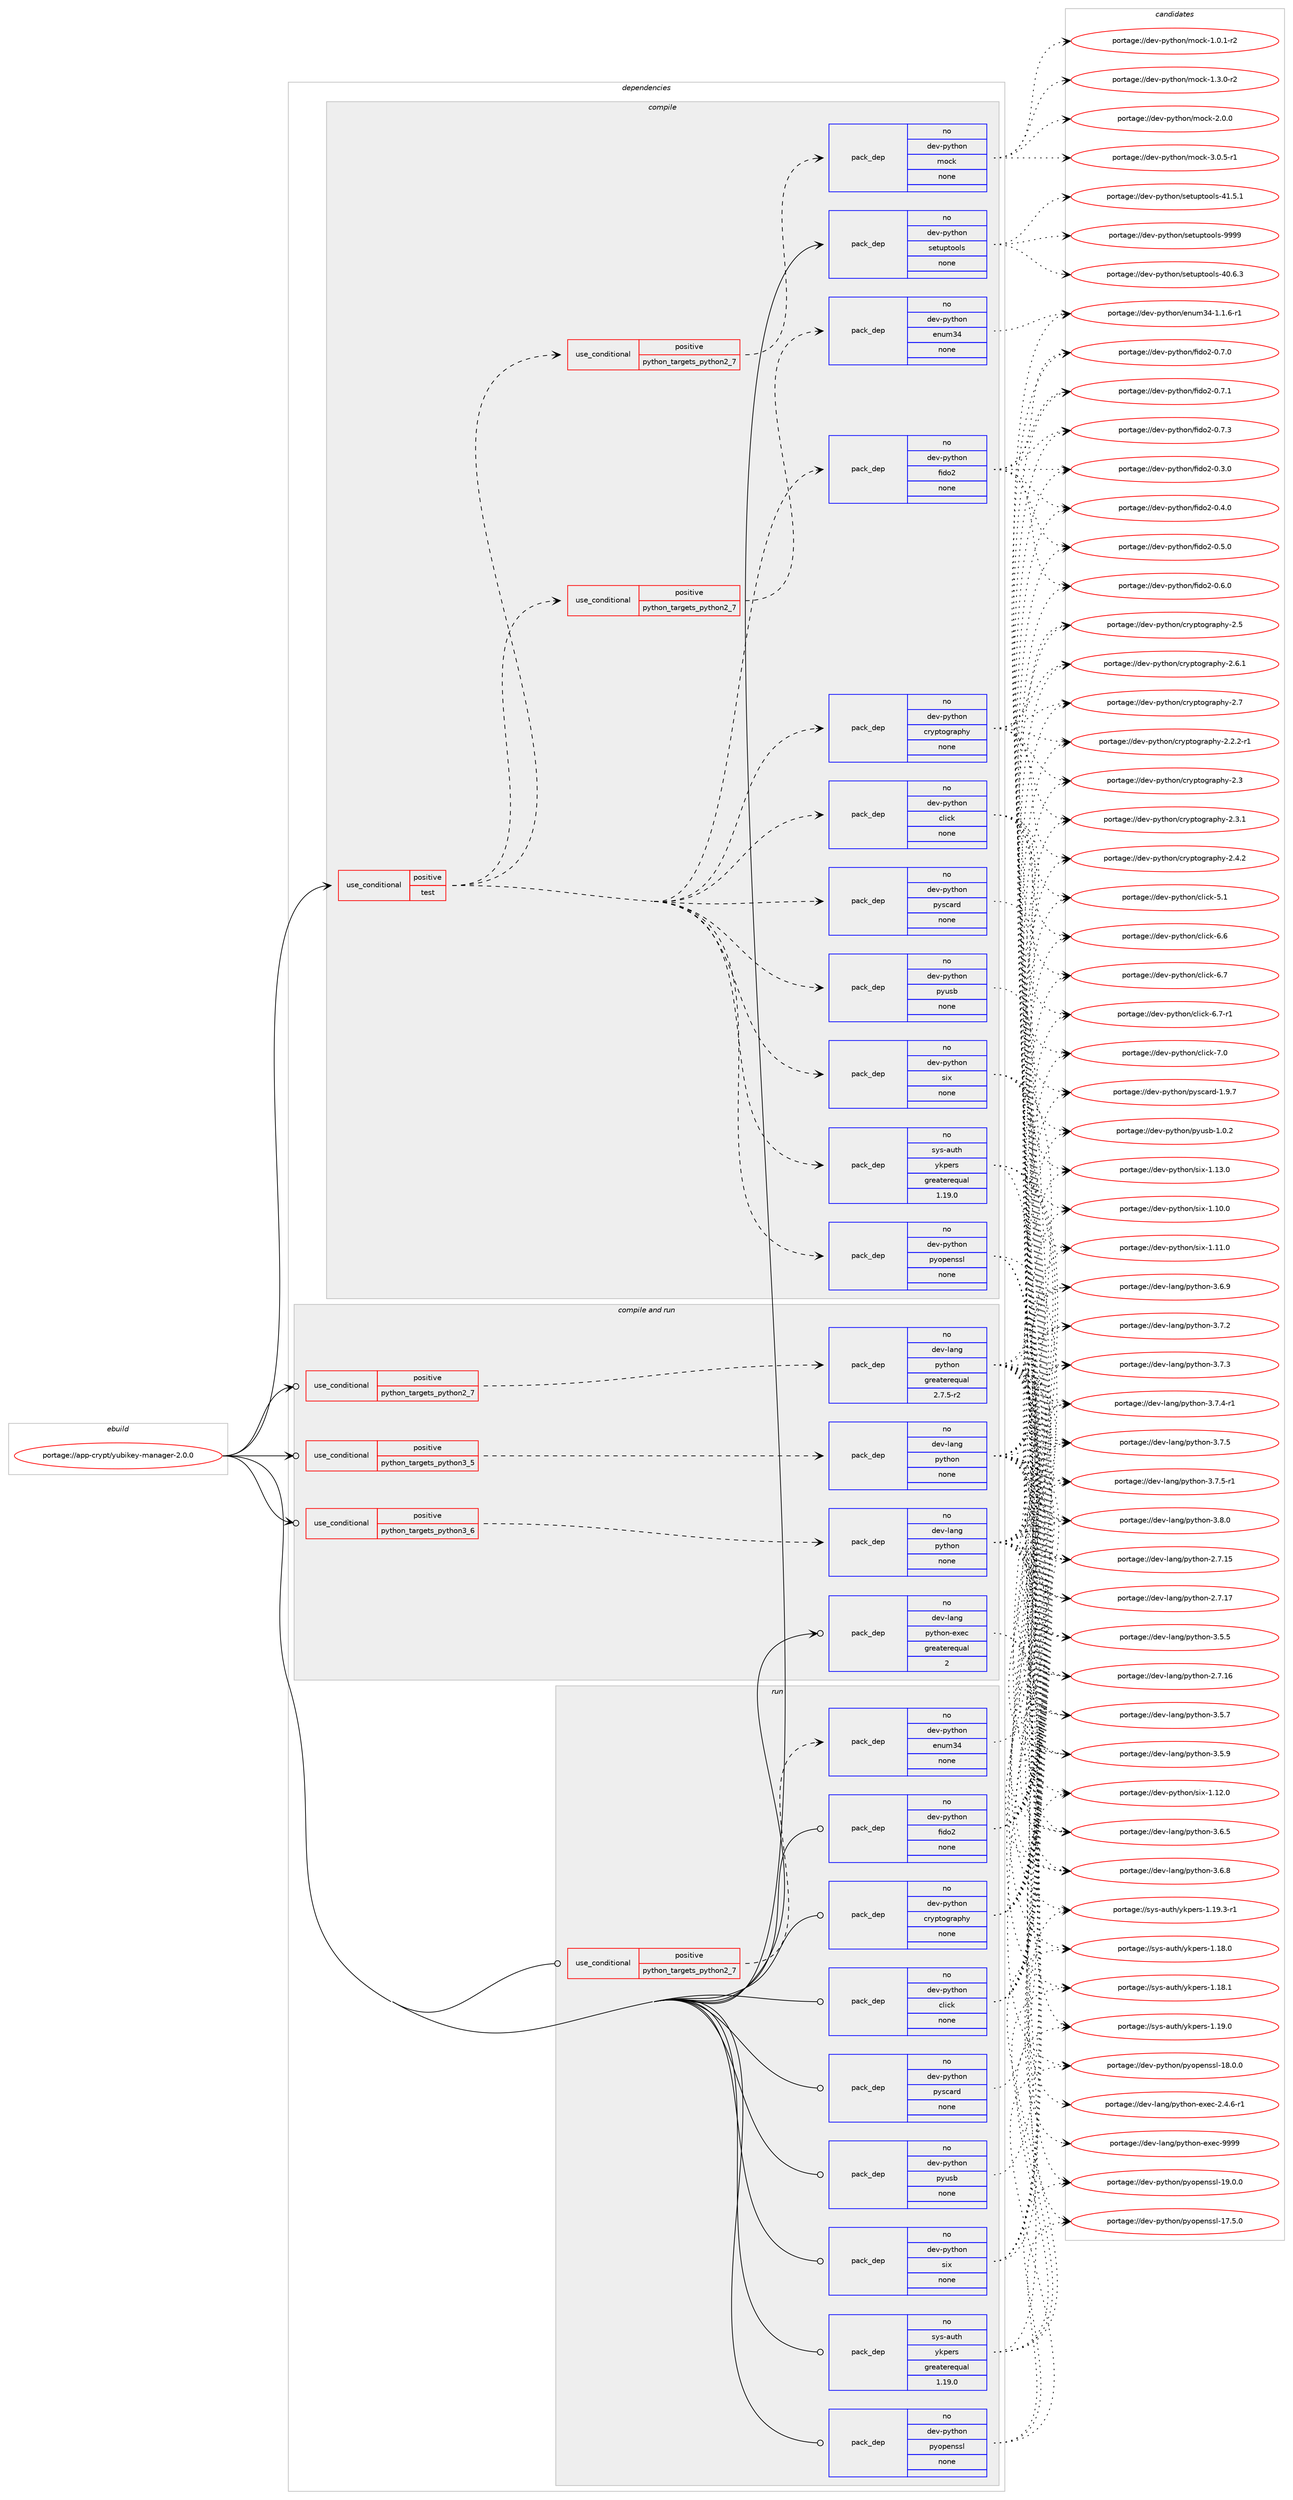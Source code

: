 digraph prolog {

# *************
# Graph options
# *************

newrank=true;
concentrate=true;
compound=true;
graph [rankdir=LR,fontname=Helvetica,fontsize=10,ranksep=1.5];#, ranksep=2.5, nodesep=0.2];
edge  [arrowhead=vee];
node  [fontname=Helvetica,fontsize=10];

# **********
# The ebuild
# **********

subgraph cluster_leftcol {
color=gray;
rank=same;
label=<<i>ebuild</i>>;
id [label="portage://app-crypt/yubikey-manager-2.0.0", color=red, width=4, href="../app-crypt/yubikey-manager-2.0.0.svg"];
}

# ****************
# The dependencies
# ****************

subgraph cluster_midcol {
color=gray;
label=<<i>dependencies</i>>;
subgraph cluster_compile {
fillcolor="#eeeeee";
style=filled;
label=<<i>compile</i>>;
subgraph cond3562 {
dependency13948 [label=<<TABLE BORDER="0" CELLBORDER="1" CELLSPACING="0" CELLPADDING="4"><TR><TD ROWSPAN="3" CELLPADDING="10">use_conditional</TD></TR><TR><TD>positive</TD></TR><TR><TD>test</TD></TR></TABLE>>, shape=none, color=red];
subgraph pack10136 {
dependency13949 [label=<<TABLE BORDER="0" CELLBORDER="1" CELLSPACING="0" CELLPADDING="4" WIDTH="220"><TR><TD ROWSPAN="6" CELLPADDING="30">pack_dep</TD></TR><TR><TD WIDTH="110">no</TD></TR><TR><TD>dev-python</TD></TR><TR><TD>click</TD></TR><TR><TD>none</TD></TR><TR><TD></TD></TR></TABLE>>, shape=none, color=blue];
}
dependency13948:e -> dependency13949:w [weight=20,style="dashed",arrowhead="vee"];
subgraph pack10137 {
dependency13950 [label=<<TABLE BORDER="0" CELLBORDER="1" CELLSPACING="0" CELLPADDING="4" WIDTH="220"><TR><TD ROWSPAN="6" CELLPADDING="30">pack_dep</TD></TR><TR><TD WIDTH="110">no</TD></TR><TR><TD>dev-python</TD></TR><TR><TD>cryptography</TD></TR><TR><TD>none</TD></TR><TR><TD></TD></TR></TABLE>>, shape=none, color=blue];
}
dependency13948:e -> dependency13950:w [weight=20,style="dashed",arrowhead="vee"];
subgraph cond3563 {
dependency13951 [label=<<TABLE BORDER="0" CELLBORDER="1" CELLSPACING="0" CELLPADDING="4"><TR><TD ROWSPAN="3" CELLPADDING="10">use_conditional</TD></TR><TR><TD>positive</TD></TR><TR><TD>python_targets_python2_7</TD></TR></TABLE>>, shape=none, color=red];
subgraph pack10138 {
dependency13952 [label=<<TABLE BORDER="0" CELLBORDER="1" CELLSPACING="0" CELLPADDING="4" WIDTH="220"><TR><TD ROWSPAN="6" CELLPADDING="30">pack_dep</TD></TR><TR><TD WIDTH="110">no</TD></TR><TR><TD>dev-python</TD></TR><TR><TD>enum34</TD></TR><TR><TD>none</TD></TR><TR><TD></TD></TR></TABLE>>, shape=none, color=blue];
}
dependency13951:e -> dependency13952:w [weight=20,style="dashed",arrowhead="vee"];
}
dependency13948:e -> dependency13951:w [weight=20,style="dashed",arrowhead="vee"];
subgraph pack10139 {
dependency13953 [label=<<TABLE BORDER="0" CELLBORDER="1" CELLSPACING="0" CELLPADDING="4" WIDTH="220"><TR><TD ROWSPAN="6" CELLPADDING="30">pack_dep</TD></TR><TR><TD WIDTH="110">no</TD></TR><TR><TD>dev-python</TD></TR><TR><TD>fido2</TD></TR><TR><TD>none</TD></TR><TR><TD></TD></TR></TABLE>>, shape=none, color=blue];
}
dependency13948:e -> dependency13953:w [weight=20,style="dashed",arrowhead="vee"];
subgraph pack10140 {
dependency13954 [label=<<TABLE BORDER="0" CELLBORDER="1" CELLSPACING="0" CELLPADDING="4" WIDTH="220"><TR><TD ROWSPAN="6" CELLPADDING="30">pack_dep</TD></TR><TR><TD WIDTH="110">no</TD></TR><TR><TD>dev-python</TD></TR><TR><TD>pyopenssl</TD></TR><TR><TD>none</TD></TR><TR><TD></TD></TR></TABLE>>, shape=none, color=blue];
}
dependency13948:e -> dependency13954:w [weight=20,style="dashed",arrowhead="vee"];
subgraph pack10141 {
dependency13955 [label=<<TABLE BORDER="0" CELLBORDER="1" CELLSPACING="0" CELLPADDING="4" WIDTH="220"><TR><TD ROWSPAN="6" CELLPADDING="30">pack_dep</TD></TR><TR><TD WIDTH="110">no</TD></TR><TR><TD>dev-python</TD></TR><TR><TD>pyscard</TD></TR><TR><TD>none</TD></TR><TR><TD></TD></TR></TABLE>>, shape=none, color=blue];
}
dependency13948:e -> dependency13955:w [weight=20,style="dashed",arrowhead="vee"];
subgraph pack10142 {
dependency13956 [label=<<TABLE BORDER="0" CELLBORDER="1" CELLSPACING="0" CELLPADDING="4" WIDTH="220"><TR><TD ROWSPAN="6" CELLPADDING="30">pack_dep</TD></TR><TR><TD WIDTH="110">no</TD></TR><TR><TD>dev-python</TD></TR><TR><TD>pyusb</TD></TR><TR><TD>none</TD></TR><TR><TD></TD></TR></TABLE>>, shape=none, color=blue];
}
dependency13948:e -> dependency13956:w [weight=20,style="dashed",arrowhead="vee"];
subgraph pack10143 {
dependency13957 [label=<<TABLE BORDER="0" CELLBORDER="1" CELLSPACING="0" CELLPADDING="4" WIDTH="220"><TR><TD ROWSPAN="6" CELLPADDING="30">pack_dep</TD></TR><TR><TD WIDTH="110">no</TD></TR><TR><TD>dev-python</TD></TR><TR><TD>six</TD></TR><TR><TD>none</TD></TR><TR><TD></TD></TR></TABLE>>, shape=none, color=blue];
}
dependency13948:e -> dependency13957:w [weight=20,style="dashed",arrowhead="vee"];
subgraph pack10144 {
dependency13958 [label=<<TABLE BORDER="0" CELLBORDER="1" CELLSPACING="0" CELLPADDING="4" WIDTH="220"><TR><TD ROWSPAN="6" CELLPADDING="30">pack_dep</TD></TR><TR><TD WIDTH="110">no</TD></TR><TR><TD>sys-auth</TD></TR><TR><TD>ykpers</TD></TR><TR><TD>greaterequal</TD></TR><TR><TD>1.19.0</TD></TR></TABLE>>, shape=none, color=blue];
}
dependency13948:e -> dependency13958:w [weight=20,style="dashed",arrowhead="vee"];
subgraph cond3564 {
dependency13959 [label=<<TABLE BORDER="0" CELLBORDER="1" CELLSPACING="0" CELLPADDING="4"><TR><TD ROWSPAN="3" CELLPADDING="10">use_conditional</TD></TR><TR><TD>positive</TD></TR><TR><TD>python_targets_python2_7</TD></TR></TABLE>>, shape=none, color=red];
subgraph pack10145 {
dependency13960 [label=<<TABLE BORDER="0" CELLBORDER="1" CELLSPACING="0" CELLPADDING="4" WIDTH="220"><TR><TD ROWSPAN="6" CELLPADDING="30">pack_dep</TD></TR><TR><TD WIDTH="110">no</TD></TR><TR><TD>dev-python</TD></TR><TR><TD>mock</TD></TR><TR><TD>none</TD></TR><TR><TD></TD></TR></TABLE>>, shape=none, color=blue];
}
dependency13959:e -> dependency13960:w [weight=20,style="dashed",arrowhead="vee"];
}
dependency13948:e -> dependency13959:w [weight=20,style="dashed",arrowhead="vee"];
}
id:e -> dependency13948:w [weight=20,style="solid",arrowhead="vee"];
subgraph pack10146 {
dependency13961 [label=<<TABLE BORDER="0" CELLBORDER="1" CELLSPACING="0" CELLPADDING="4" WIDTH="220"><TR><TD ROWSPAN="6" CELLPADDING="30">pack_dep</TD></TR><TR><TD WIDTH="110">no</TD></TR><TR><TD>dev-python</TD></TR><TR><TD>setuptools</TD></TR><TR><TD>none</TD></TR><TR><TD></TD></TR></TABLE>>, shape=none, color=blue];
}
id:e -> dependency13961:w [weight=20,style="solid",arrowhead="vee"];
}
subgraph cluster_compileandrun {
fillcolor="#eeeeee";
style=filled;
label=<<i>compile and run</i>>;
subgraph cond3565 {
dependency13962 [label=<<TABLE BORDER="0" CELLBORDER="1" CELLSPACING="0" CELLPADDING="4"><TR><TD ROWSPAN="3" CELLPADDING="10">use_conditional</TD></TR><TR><TD>positive</TD></TR><TR><TD>python_targets_python2_7</TD></TR></TABLE>>, shape=none, color=red];
subgraph pack10147 {
dependency13963 [label=<<TABLE BORDER="0" CELLBORDER="1" CELLSPACING="0" CELLPADDING="4" WIDTH="220"><TR><TD ROWSPAN="6" CELLPADDING="30">pack_dep</TD></TR><TR><TD WIDTH="110">no</TD></TR><TR><TD>dev-lang</TD></TR><TR><TD>python</TD></TR><TR><TD>greaterequal</TD></TR><TR><TD>2.7.5-r2</TD></TR></TABLE>>, shape=none, color=blue];
}
dependency13962:e -> dependency13963:w [weight=20,style="dashed",arrowhead="vee"];
}
id:e -> dependency13962:w [weight=20,style="solid",arrowhead="odotvee"];
subgraph cond3566 {
dependency13964 [label=<<TABLE BORDER="0" CELLBORDER="1" CELLSPACING="0" CELLPADDING="4"><TR><TD ROWSPAN="3" CELLPADDING="10">use_conditional</TD></TR><TR><TD>positive</TD></TR><TR><TD>python_targets_python3_5</TD></TR></TABLE>>, shape=none, color=red];
subgraph pack10148 {
dependency13965 [label=<<TABLE BORDER="0" CELLBORDER="1" CELLSPACING="0" CELLPADDING="4" WIDTH="220"><TR><TD ROWSPAN="6" CELLPADDING="30">pack_dep</TD></TR><TR><TD WIDTH="110">no</TD></TR><TR><TD>dev-lang</TD></TR><TR><TD>python</TD></TR><TR><TD>none</TD></TR><TR><TD></TD></TR></TABLE>>, shape=none, color=blue];
}
dependency13964:e -> dependency13965:w [weight=20,style="dashed",arrowhead="vee"];
}
id:e -> dependency13964:w [weight=20,style="solid",arrowhead="odotvee"];
subgraph cond3567 {
dependency13966 [label=<<TABLE BORDER="0" CELLBORDER="1" CELLSPACING="0" CELLPADDING="4"><TR><TD ROWSPAN="3" CELLPADDING="10">use_conditional</TD></TR><TR><TD>positive</TD></TR><TR><TD>python_targets_python3_6</TD></TR></TABLE>>, shape=none, color=red];
subgraph pack10149 {
dependency13967 [label=<<TABLE BORDER="0" CELLBORDER="1" CELLSPACING="0" CELLPADDING="4" WIDTH="220"><TR><TD ROWSPAN="6" CELLPADDING="30">pack_dep</TD></TR><TR><TD WIDTH="110">no</TD></TR><TR><TD>dev-lang</TD></TR><TR><TD>python</TD></TR><TR><TD>none</TD></TR><TR><TD></TD></TR></TABLE>>, shape=none, color=blue];
}
dependency13966:e -> dependency13967:w [weight=20,style="dashed",arrowhead="vee"];
}
id:e -> dependency13966:w [weight=20,style="solid",arrowhead="odotvee"];
subgraph pack10150 {
dependency13968 [label=<<TABLE BORDER="0" CELLBORDER="1" CELLSPACING="0" CELLPADDING="4" WIDTH="220"><TR><TD ROWSPAN="6" CELLPADDING="30">pack_dep</TD></TR><TR><TD WIDTH="110">no</TD></TR><TR><TD>dev-lang</TD></TR><TR><TD>python-exec</TD></TR><TR><TD>greaterequal</TD></TR><TR><TD>2</TD></TR></TABLE>>, shape=none, color=blue];
}
id:e -> dependency13968:w [weight=20,style="solid",arrowhead="odotvee"];
}
subgraph cluster_run {
fillcolor="#eeeeee";
style=filled;
label=<<i>run</i>>;
subgraph cond3568 {
dependency13969 [label=<<TABLE BORDER="0" CELLBORDER="1" CELLSPACING="0" CELLPADDING="4"><TR><TD ROWSPAN="3" CELLPADDING="10">use_conditional</TD></TR><TR><TD>positive</TD></TR><TR><TD>python_targets_python2_7</TD></TR></TABLE>>, shape=none, color=red];
subgraph pack10151 {
dependency13970 [label=<<TABLE BORDER="0" CELLBORDER="1" CELLSPACING="0" CELLPADDING="4" WIDTH="220"><TR><TD ROWSPAN="6" CELLPADDING="30">pack_dep</TD></TR><TR><TD WIDTH="110">no</TD></TR><TR><TD>dev-python</TD></TR><TR><TD>enum34</TD></TR><TR><TD>none</TD></TR><TR><TD></TD></TR></TABLE>>, shape=none, color=blue];
}
dependency13969:e -> dependency13970:w [weight=20,style="dashed",arrowhead="vee"];
}
id:e -> dependency13969:w [weight=20,style="solid",arrowhead="odot"];
subgraph pack10152 {
dependency13971 [label=<<TABLE BORDER="0" CELLBORDER="1" CELLSPACING="0" CELLPADDING="4" WIDTH="220"><TR><TD ROWSPAN="6" CELLPADDING="30">pack_dep</TD></TR><TR><TD WIDTH="110">no</TD></TR><TR><TD>dev-python</TD></TR><TR><TD>click</TD></TR><TR><TD>none</TD></TR><TR><TD></TD></TR></TABLE>>, shape=none, color=blue];
}
id:e -> dependency13971:w [weight=20,style="solid",arrowhead="odot"];
subgraph pack10153 {
dependency13972 [label=<<TABLE BORDER="0" CELLBORDER="1" CELLSPACING="0" CELLPADDING="4" WIDTH="220"><TR><TD ROWSPAN="6" CELLPADDING="30">pack_dep</TD></TR><TR><TD WIDTH="110">no</TD></TR><TR><TD>dev-python</TD></TR><TR><TD>cryptography</TD></TR><TR><TD>none</TD></TR><TR><TD></TD></TR></TABLE>>, shape=none, color=blue];
}
id:e -> dependency13972:w [weight=20,style="solid",arrowhead="odot"];
subgraph pack10154 {
dependency13973 [label=<<TABLE BORDER="0" CELLBORDER="1" CELLSPACING="0" CELLPADDING="4" WIDTH="220"><TR><TD ROWSPAN="6" CELLPADDING="30">pack_dep</TD></TR><TR><TD WIDTH="110">no</TD></TR><TR><TD>dev-python</TD></TR><TR><TD>fido2</TD></TR><TR><TD>none</TD></TR><TR><TD></TD></TR></TABLE>>, shape=none, color=blue];
}
id:e -> dependency13973:w [weight=20,style="solid",arrowhead="odot"];
subgraph pack10155 {
dependency13974 [label=<<TABLE BORDER="0" CELLBORDER="1" CELLSPACING="0" CELLPADDING="4" WIDTH="220"><TR><TD ROWSPAN="6" CELLPADDING="30">pack_dep</TD></TR><TR><TD WIDTH="110">no</TD></TR><TR><TD>dev-python</TD></TR><TR><TD>pyopenssl</TD></TR><TR><TD>none</TD></TR><TR><TD></TD></TR></TABLE>>, shape=none, color=blue];
}
id:e -> dependency13974:w [weight=20,style="solid",arrowhead="odot"];
subgraph pack10156 {
dependency13975 [label=<<TABLE BORDER="0" CELLBORDER="1" CELLSPACING="0" CELLPADDING="4" WIDTH="220"><TR><TD ROWSPAN="6" CELLPADDING="30">pack_dep</TD></TR><TR><TD WIDTH="110">no</TD></TR><TR><TD>dev-python</TD></TR><TR><TD>pyscard</TD></TR><TR><TD>none</TD></TR><TR><TD></TD></TR></TABLE>>, shape=none, color=blue];
}
id:e -> dependency13975:w [weight=20,style="solid",arrowhead="odot"];
subgraph pack10157 {
dependency13976 [label=<<TABLE BORDER="0" CELLBORDER="1" CELLSPACING="0" CELLPADDING="4" WIDTH="220"><TR><TD ROWSPAN="6" CELLPADDING="30">pack_dep</TD></TR><TR><TD WIDTH="110">no</TD></TR><TR><TD>dev-python</TD></TR><TR><TD>pyusb</TD></TR><TR><TD>none</TD></TR><TR><TD></TD></TR></TABLE>>, shape=none, color=blue];
}
id:e -> dependency13976:w [weight=20,style="solid",arrowhead="odot"];
subgraph pack10158 {
dependency13977 [label=<<TABLE BORDER="0" CELLBORDER="1" CELLSPACING="0" CELLPADDING="4" WIDTH="220"><TR><TD ROWSPAN="6" CELLPADDING="30">pack_dep</TD></TR><TR><TD WIDTH="110">no</TD></TR><TR><TD>dev-python</TD></TR><TR><TD>six</TD></TR><TR><TD>none</TD></TR><TR><TD></TD></TR></TABLE>>, shape=none, color=blue];
}
id:e -> dependency13977:w [weight=20,style="solid",arrowhead="odot"];
subgraph pack10159 {
dependency13978 [label=<<TABLE BORDER="0" CELLBORDER="1" CELLSPACING="0" CELLPADDING="4" WIDTH="220"><TR><TD ROWSPAN="6" CELLPADDING="30">pack_dep</TD></TR><TR><TD WIDTH="110">no</TD></TR><TR><TD>sys-auth</TD></TR><TR><TD>ykpers</TD></TR><TR><TD>greaterequal</TD></TR><TR><TD>1.19.0</TD></TR></TABLE>>, shape=none, color=blue];
}
id:e -> dependency13978:w [weight=20,style="solid",arrowhead="odot"];
}
}

# **************
# The candidates
# **************

subgraph cluster_choices {
rank=same;
color=gray;
label=<<i>candidates</i>>;

subgraph choice10136 {
color=black;
nodesep=1;
choiceportage1001011184511212111610411111047991081059910745534649 [label="portage://dev-python/click-5.1", color=red, width=4,href="../dev-python/click-5.1.svg"];
choiceportage1001011184511212111610411111047991081059910745544654 [label="portage://dev-python/click-6.6", color=red, width=4,href="../dev-python/click-6.6.svg"];
choiceportage1001011184511212111610411111047991081059910745544655 [label="portage://dev-python/click-6.7", color=red, width=4,href="../dev-python/click-6.7.svg"];
choiceportage10010111845112121116104111110479910810599107455446554511449 [label="portage://dev-python/click-6.7-r1", color=red, width=4,href="../dev-python/click-6.7-r1.svg"];
choiceportage1001011184511212111610411111047991081059910745554648 [label="portage://dev-python/click-7.0", color=red, width=4,href="../dev-python/click-7.0.svg"];
dependency13949:e -> choiceportage1001011184511212111610411111047991081059910745534649:w [style=dotted,weight="100"];
dependency13949:e -> choiceportage1001011184511212111610411111047991081059910745544654:w [style=dotted,weight="100"];
dependency13949:e -> choiceportage1001011184511212111610411111047991081059910745544655:w [style=dotted,weight="100"];
dependency13949:e -> choiceportage10010111845112121116104111110479910810599107455446554511449:w [style=dotted,weight="100"];
dependency13949:e -> choiceportage1001011184511212111610411111047991081059910745554648:w [style=dotted,weight="100"];
}
subgraph choice10137 {
color=black;
nodesep=1;
choiceportage100101118451121211161041111104799114121112116111103114971121041214550465046504511449 [label="portage://dev-python/cryptography-2.2.2-r1", color=red, width=4,href="../dev-python/cryptography-2.2.2-r1.svg"];
choiceportage1001011184511212111610411111047991141211121161111031149711210412145504651 [label="portage://dev-python/cryptography-2.3", color=red, width=4,href="../dev-python/cryptography-2.3.svg"];
choiceportage10010111845112121116104111110479911412111211611110311497112104121455046514649 [label="portage://dev-python/cryptography-2.3.1", color=red, width=4,href="../dev-python/cryptography-2.3.1.svg"];
choiceportage10010111845112121116104111110479911412111211611110311497112104121455046524650 [label="portage://dev-python/cryptography-2.4.2", color=red, width=4,href="../dev-python/cryptography-2.4.2.svg"];
choiceportage1001011184511212111610411111047991141211121161111031149711210412145504653 [label="portage://dev-python/cryptography-2.5", color=red, width=4,href="../dev-python/cryptography-2.5.svg"];
choiceportage10010111845112121116104111110479911412111211611110311497112104121455046544649 [label="portage://dev-python/cryptography-2.6.1", color=red, width=4,href="../dev-python/cryptography-2.6.1.svg"];
choiceportage1001011184511212111610411111047991141211121161111031149711210412145504655 [label="portage://dev-python/cryptography-2.7", color=red, width=4,href="../dev-python/cryptography-2.7.svg"];
dependency13950:e -> choiceportage100101118451121211161041111104799114121112116111103114971121041214550465046504511449:w [style=dotted,weight="100"];
dependency13950:e -> choiceportage1001011184511212111610411111047991141211121161111031149711210412145504651:w [style=dotted,weight="100"];
dependency13950:e -> choiceportage10010111845112121116104111110479911412111211611110311497112104121455046514649:w [style=dotted,weight="100"];
dependency13950:e -> choiceportage10010111845112121116104111110479911412111211611110311497112104121455046524650:w [style=dotted,weight="100"];
dependency13950:e -> choiceportage1001011184511212111610411111047991141211121161111031149711210412145504653:w [style=dotted,weight="100"];
dependency13950:e -> choiceportage10010111845112121116104111110479911412111211611110311497112104121455046544649:w [style=dotted,weight="100"];
dependency13950:e -> choiceportage1001011184511212111610411111047991141211121161111031149711210412145504655:w [style=dotted,weight="100"];
}
subgraph choice10138 {
color=black;
nodesep=1;
choiceportage100101118451121211161041111104710111011710951524549464946544511449 [label="portage://dev-python/enum34-1.1.6-r1", color=red, width=4,href="../dev-python/enum34-1.1.6-r1.svg"];
dependency13952:e -> choiceportage100101118451121211161041111104710111011710951524549464946544511449:w [style=dotted,weight="100"];
}
subgraph choice10139 {
color=black;
nodesep=1;
choiceportage100101118451121211161041111104710210510011150454846514648 [label="portage://dev-python/fido2-0.3.0", color=red, width=4,href="../dev-python/fido2-0.3.0.svg"];
choiceportage100101118451121211161041111104710210510011150454846524648 [label="portage://dev-python/fido2-0.4.0", color=red, width=4,href="../dev-python/fido2-0.4.0.svg"];
choiceportage100101118451121211161041111104710210510011150454846534648 [label="portage://dev-python/fido2-0.5.0", color=red, width=4,href="../dev-python/fido2-0.5.0.svg"];
choiceportage100101118451121211161041111104710210510011150454846544648 [label="portage://dev-python/fido2-0.6.0", color=red, width=4,href="../dev-python/fido2-0.6.0.svg"];
choiceportage100101118451121211161041111104710210510011150454846554648 [label="portage://dev-python/fido2-0.7.0", color=red, width=4,href="../dev-python/fido2-0.7.0.svg"];
choiceportage100101118451121211161041111104710210510011150454846554649 [label="portage://dev-python/fido2-0.7.1", color=red, width=4,href="../dev-python/fido2-0.7.1.svg"];
choiceportage100101118451121211161041111104710210510011150454846554651 [label="portage://dev-python/fido2-0.7.3", color=red, width=4,href="../dev-python/fido2-0.7.3.svg"];
dependency13953:e -> choiceportage100101118451121211161041111104710210510011150454846514648:w [style=dotted,weight="100"];
dependency13953:e -> choiceportage100101118451121211161041111104710210510011150454846524648:w [style=dotted,weight="100"];
dependency13953:e -> choiceportage100101118451121211161041111104710210510011150454846534648:w [style=dotted,weight="100"];
dependency13953:e -> choiceportage100101118451121211161041111104710210510011150454846544648:w [style=dotted,weight="100"];
dependency13953:e -> choiceportage100101118451121211161041111104710210510011150454846554648:w [style=dotted,weight="100"];
dependency13953:e -> choiceportage100101118451121211161041111104710210510011150454846554649:w [style=dotted,weight="100"];
dependency13953:e -> choiceportage100101118451121211161041111104710210510011150454846554651:w [style=dotted,weight="100"];
}
subgraph choice10140 {
color=black;
nodesep=1;
choiceportage100101118451121211161041111104711212111111210111011511510845495546534648 [label="portage://dev-python/pyopenssl-17.5.0", color=red, width=4,href="../dev-python/pyopenssl-17.5.0.svg"];
choiceportage100101118451121211161041111104711212111111210111011511510845495646484648 [label="portage://dev-python/pyopenssl-18.0.0", color=red, width=4,href="../dev-python/pyopenssl-18.0.0.svg"];
choiceportage100101118451121211161041111104711212111111210111011511510845495746484648 [label="portage://dev-python/pyopenssl-19.0.0", color=red, width=4,href="../dev-python/pyopenssl-19.0.0.svg"];
dependency13954:e -> choiceportage100101118451121211161041111104711212111111210111011511510845495546534648:w [style=dotted,weight="100"];
dependency13954:e -> choiceportage100101118451121211161041111104711212111111210111011511510845495646484648:w [style=dotted,weight="100"];
dependency13954:e -> choiceportage100101118451121211161041111104711212111111210111011511510845495746484648:w [style=dotted,weight="100"];
}
subgraph choice10141 {
color=black;
nodesep=1;
choiceportage10010111845112121116104111110471121211159997114100454946574655 [label="portage://dev-python/pyscard-1.9.7", color=red, width=4,href="../dev-python/pyscard-1.9.7.svg"];
dependency13955:e -> choiceportage10010111845112121116104111110471121211159997114100454946574655:w [style=dotted,weight="100"];
}
subgraph choice10142 {
color=black;
nodesep=1;
choiceportage100101118451121211161041111104711212111711598454946484650 [label="portage://dev-python/pyusb-1.0.2", color=red, width=4,href="../dev-python/pyusb-1.0.2.svg"];
dependency13956:e -> choiceportage100101118451121211161041111104711212111711598454946484650:w [style=dotted,weight="100"];
}
subgraph choice10143 {
color=black;
nodesep=1;
choiceportage100101118451121211161041111104711510512045494649484648 [label="portage://dev-python/six-1.10.0", color=red, width=4,href="../dev-python/six-1.10.0.svg"];
choiceportage100101118451121211161041111104711510512045494649494648 [label="portage://dev-python/six-1.11.0", color=red, width=4,href="../dev-python/six-1.11.0.svg"];
choiceportage100101118451121211161041111104711510512045494649504648 [label="portage://dev-python/six-1.12.0", color=red, width=4,href="../dev-python/six-1.12.0.svg"];
choiceportage100101118451121211161041111104711510512045494649514648 [label="portage://dev-python/six-1.13.0", color=red, width=4,href="../dev-python/six-1.13.0.svg"];
dependency13957:e -> choiceportage100101118451121211161041111104711510512045494649484648:w [style=dotted,weight="100"];
dependency13957:e -> choiceportage100101118451121211161041111104711510512045494649494648:w [style=dotted,weight="100"];
dependency13957:e -> choiceportage100101118451121211161041111104711510512045494649504648:w [style=dotted,weight="100"];
dependency13957:e -> choiceportage100101118451121211161041111104711510512045494649514648:w [style=dotted,weight="100"];
}
subgraph choice10144 {
color=black;
nodesep=1;
choiceportage11512111545971171161044712110711210111411545494649564648 [label="portage://sys-auth/ykpers-1.18.0", color=red, width=4,href="../sys-auth/ykpers-1.18.0.svg"];
choiceportage11512111545971171161044712110711210111411545494649564649 [label="portage://sys-auth/ykpers-1.18.1", color=red, width=4,href="../sys-auth/ykpers-1.18.1.svg"];
choiceportage11512111545971171161044712110711210111411545494649574648 [label="portage://sys-auth/ykpers-1.19.0", color=red, width=4,href="../sys-auth/ykpers-1.19.0.svg"];
choiceportage115121115459711711610447121107112101114115454946495746514511449 [label="portage://sys-auth/ykpers-1.19.3-r1", color=red, width=4,href="../sys-auth/ykpers-1.19.3-r1.svg"];
dependency13958:e -> choiceportage11512111545971171161044712110711210111411545494649564648:w [style=dotted,weight="100"];
dependency13958:e -> choiceportage11512111545971171161044712110711210111411545494649564649:w [style=dotted,weight="100"];
dependency13958:e -> choiceportage11512111545971171161044712110711210111411545494649574648:w [style=dotted,weight="100"];
dependency13958:e -> choiceportage115121115459711711610447121107112101114115454946495746514511449:w [style=dotted,weight="100"];
}
subgraph choice10145 {
color=black;
nodesep=1;
choiceportage1001011184511212111610411111047109111991074549464846494511450 [label="portage://dev-python/mock-1.0.1-r2", color=red, width=4,href="../dev-python/mock-1.0.1-r2.svg"];
choiceportage1001011184511212111610411111047109111991074549465146484511450 [label="portage://dev-python/mock-1.3.0-r2", color=red, width=4,href="../dev-python/mock-1.3.0-r2.svg"];
choiceportage100101118451121211161041111104710911199107455046484648 [label="portage://dev-python/mock-2.0.0", color=red, width=4,href="../dev-python/mock-2.0.0.svg"];
choiceportage1001011184511212111610411111047109111991074551464846534511449 [label="portage://dev-python/mock-3.0.5-r1", color=red, width=4,href="../dev-python/mock-3.0.5-r1.svg"];
dependency13960:e -> choiceportage1001011184511212111610411111047109111991074549464846494511450:w [style=dotted,weight="100"];
dependency13960:e -> choiceportage1001011184511212111610411111047109111991074549465146484511450:w [style=dotted,weight="100"];
dependency13960:e -> choiceportage100101118451121211161041111104710911199107455046484648:w [style=dotted,weight="100"];
dependency13960:e -> choiceportage1001011184511212111610411111047109111991074551464846534511449:w [style=dotted,weight="100"];
}
subgraph choice10146 {
color=black;
nodesep=1;
choiceportage100101118451121211161041111104711510111611711211611111110811545524846544651 [label="portage://dev-python/setuptools-40.6.3", color=red, width=4,href="../dev-python/setuptools-40.6.3.svg"];
choiceportage100101118451121211161041111104711510111611711211611111110811545524946534649 [label="portage://dev-python/setuptools-41.5.1", color=red, width=4,href="../dev-python/setuptools-41.5.1.svg"];
choiceportage10010111845112121116104111110471151011161171121161111111081154557575757 [label="portage://dev-python/setuptools-9999", color=red, width=4,href="../dev-python/setuptools-9999.svg"];
dependency13961:e -> choiceportage100101118451121211161041111104711510111611711211611111110811545524846544651:w [style=dotted,weight="100"];
dependency13961:e -> choiceportage100101118451121211161041111104711510111611711211611111110811545524946534649:w [style=dotted,weight="100"];
dependency13961:e -> choiceportage10010111845112121116104111110471151011161171121161111111081154557575757:w [style=dotted,weight="100"];
}
subgraph choice10147 {
color=black;
nodesep=1;
choiceportage10010111845108971101034711212111610411111045504655464953 [label="portage://dev-lang/python-2.7.15", color=red, width=4,href="../dev-lang/python-2.7.15.svg"];
choiceportage10010111845108971101034711212111610411111045504655464954 [label="portage://dev-lang/python-2.7.16", color=red, width=4,href="../dev-lang/python-2.7.16.svg"];
choiceportage10010111845108971101034711212111610411111045504655464955 [label="portage://dev-lang/python-2.7.17", color=red, width=4,href="../dev-lang/python-2.7.17.svg"];
choiceportage100101118451089711010347112121116104111110455146534653 [label="portage://dev-lang/python-3.5.5", color=red, width=4,href="../dev-lang/python-3.5.5.svg"];
choiceportage100101118451089711010347112121116104111110455146534655 [label="portage://dev-lang/python-3.5.7", color=red, width=4,href="../dev-lang/python-3.5.7.svg"];
choiceportage100101118451089711010347112121116104111110455146534657 [label="portage://dev-lang/python-3.5.9", color=red, width=4,href="../dev-lang/python-3.5.9.svg"];
choiceportage100101118451089711010347112121116104111110455146544653 [label="portage://dev-lang/python-3.6.5", color=red, width=4,href="../dev-lang/python-3.6.5.svg"];
choiceportage100101118451089711010347112121116104111110455146544656 [label="portage://dev-lang/python-3.6.8", color=red, width=4,href="../dev-lang/python-3.6.8.svg"];
choiceportage100101118451089711010347112121116104111110455146544657 [label="portage://dev-lang/python-3.6.9", color=red, width=4,href="../dev-lang/python-3.6.9.svg"];
choiceportage100101118451089711010347112121116104111110455146554650 [label="portage://dev-lang/python-3.7.2", color=red, width=4,href="../dev-lang/python-3.7.2.svg"];
choiceportage100101118451089711010347112121116104111110455146554651 [label="portage://dev-lang/python-3.7.3", color=red, width=4,href="../dev-lang/python-3.7.3.svg"];
choiceportage1001011184510897110103471121211161041111104551465546524511449 [label="portage://dev-lang/python-3.7.4-r1", color=red, width=4,href="../dev-lang/python-3.7.4-r1.svg"];
choiceportage100101118451089711010347112121116104111110455146554653 [label="portage://dev-lang/python-3.7.5", color=red, width=4,href="../dev-lang/python-3.7.5.svg"];
choiceportage1001011184510897110103471121211161041111104551465546534511449 [label="portage://dev-lang/python-3.7.5-r1", color=red, width=4,href="../dev-lang/python-3.7.5-r1.svg"];
choiceportage100101118451089711010347112121116104111110455146564648 [label="portage://dev-lang/python-3.8.0", color=red, width=4,href="../dev-lang/python-3.8.0.svg"];
dependency13963:e -> choiceportage10010111845108971101034711212111610411111045504655464953:w [style=dotted,weight="100"];
dependency13963:e -> choiceportage10010111845108971101034711212111610411111045504655464954:w [style=dotted,weight="100"];
dependency13963:e -> choiceportage10010111845108971101034711212111610411111045504655464955:w [style=dotted,weight="100"];
dependency13963:e -> choiceportage100101118451089711010347112121116104111110455146534653:w [style=dotted,weight="100"];
dependency13963:e -> choiceportage100101118451089711010347112121116104111110455146534655:w [style=dotted,weight="100"];
dependency13963:e -> choiceportage100101118451089711010347112121116104111110455146534657:w [style=dotted,weight="100"];
dependency13963:e -> choiceportage100101118451089711010347112121116104111110455146544653:w [style=dotted,weight="100"];
dependency13963:e -> choiceportage100101118451089711010347112121116104111110455146544656:w [style=dotted,weight="100"];
dependency13963:e -> choiceportage100101118451089711010347112121116104111110455146544657:w [style=dotted,weight="100"];
dependency13963:e -> choiceportage100101118451089711010347112121116104111110455146554650:w [style=dotted,weight="100"];
dependency13963:e -> choiceportage100101118451089711010347112121116104111110455146554651:w [style=dotted,weight="100"];
dependency13963:e -> choiceportage1001011184510897110103471121211161041111104551465546524511449:w [style=dotted,weight="100"];
dependency13963:e -> choiceportage100101118451089711010347112121116104111110455146554653:w [style=dotted,weight="100"];
dependency13963:e -> choiceportage1001011184510897110103471121211161041111104551465546534511449:w [style=dotted,weight="100"];
dependency13963:e -> choiceportage100101118451089711010347112121116104111110455146564648:w [style=dotted,weight="100"];
}
subgraph choice10148 {
color=black;
nodesep=1;
choiceportage10010111845108971101034711212111610411111045504655464953 [label="portage://dev-lang/python-2.7.15", color=red, width=4,href="../dev-lang/python-2.7.15.svg"];
choiceportage10010111845108971101034711212111610411111045504655464954 [label="portage://dev-lang/python-2.7.16", color=red, width=4,href="../dev-lang/python-2.7.16.svg"];
choiceportage10010111845108971101034711212111610411111045504655464955 [label="portage://dev-lang/python-2.7.17", color=red, width=4,href="../dev-lang/python-2.7.17.svg"];
choiceportage100101118451089711010347112121116104111110455146534653 [label="portage://dev-lang/python-3.5.5", color=red, width=4,href="../dev-lang/python-3.5.5.svg"];
choiceportage100101118451089711010347112121116104111110455146534655 [label="portage://dev-lang/python-3.5.7", color=red, width=4,href="../dev-lang/python-3.5.7.svg"];
choiceportage100101118451089711010347112121116104111110455146534657 [label="portage://dev-lang/python-3.5.9", color=red, width=4,href="../dev-lang/python-3.5.9.svg"];
choiceportage100101118451089711010347112121116104111110455146544653 [label="portage://dev-lang/python-3.6.5", color=red, width=4,href="../dev-lang/python-3.6.5.svg"];
choiceportage100101118451089711010347112121116104111110455146544656 [label="portage://dev-lang/python-3.6.8", color=red, width=4,href="../dev-lang/python-3.6.8.svg"];
choiceportage100101118451089711010347112121116104111110455146544657 [label="portage://dev-lang/python-3.6.9", color=red, width=4,href="../dev-lang/python-3.6.9.svg"];
choiceportage100101118451089711010347112121116104111110455146554650 [label="portage://dev-lang/python-3.7.2", color=red, width=4,href="../dev-lang/python-3.7.2.svg"];
choiceportage100101118451089711010347112121116104111110455146554651 [label="portage://dev-lang/python-3.7.3", color=red, width=4,href="../dev-lang/python-3.7.3.svg"];
choiceportage1001011184510897110103471121211161041111104551465546524511449 [label="portage://dev-lang/python-3.7.4-r1", color=red, width=4,href="../dev-lang/python-3.7.4-r1.svg"];
choiceportage100101118451089711010347112121116104111110455146554653 [label="portage://dev-lang/python-3.7.5", color=red, width=4,href="../dev-lang/python-3.7.5.svg"];
choiceportage1001011184510897110103471121211161041111104551465546534511449 [label="portage://dev-lang/python-3.7.5-r1", color=red, width=4,href="../dev-lang/python-3.7.5-r1.svg"];
choiceportage100101118451089711010347112121116104111110455146564648 [label="portage://dev-lang/python-3.8.0", color=red, width=4,href="../dev-lang/python-3.8.0.svg"];
dependency13965:e -> choiceportage10010111845108971101034711212111610411111045504655464953:w [style=dotted,weight="100"];
dependency13965:e -> choiceportage10010111845108971101034711212111610411111045504655464954:w [style=dotted,weight="100"];
dependency13965:e -> choiceportage10010111845108971101034711212111610411111045504655464955:w [style=dotted,weight="100"];
dependency13965:e -> choiceportage100101118451089711010347112121116104111110455146534653:w [style=dotted,weight="100"];
dependency13965:e -> choiceportage100101118451089711010347112121116104111110455146534655:w [style=dotted,weight="100"];
dependency13965:e -> choiceportage100101118451089711010347112121116104111110455146534657:w [style=dotted,weight="100"];
dependency13965:e -> choiceportage100101118451089711010347112121116104111110455146544653:w [style=dotted,weight="100"];
dependency13965:e -> choiceportage100101118451089711010347112121116104111110455146544656:w [style=dotted,weight="100"];
dependency13965:e -> choiceportage100101118451089711010347112121116104111110455146544657:w [style=dotted,weight="100"];
dependency13965:e -> choiceportage100101118451089711010347112121116104111110455146554650:w [style=dotted,weight="100"];
dependency13965:e -> choiceportage100101118451089711010347112121116104111110455146554651:w [style=dotted,weight="100"];
dependency13965:e -> choiceportage1001011184510897110103471121211161041111104551465546524511449:w [style=dotted,weight="100"];
dependency13965:e -> choiceportage100101118451089711010347112121116104111110455146554653:w [style=dotted,weight="100"];
dependency13965:e -> choiceportage1001011184510897110103471121211161041111104551465546534511449:w [style=dotted,weight="100"];
dependency13965:e -> choiceportage100101118451089711010347112121116104111110455146564648:w [style=dotted,weight="100"];
}
subgraph choice10149 {
color=black;
nodesep=1;
choiceportage10010111845108971101034711212111610411111045504655464953 [label="portage://dev-lang/python-2.7.15", color=red, width=4,href="../dev-lang/python-2.7.15.svg"];
choiceportage10010111845108971101034711212111610411111045504655464954 [label="portage://dev-lang/python-2.7.16", color=red, width=4,href="../dev-lang/python-2.7.16.svg"];
choiceportage10010111845108971101034711212111610411111045504655464955 [label="portage://dev-lang/python-2.7.17", color=red, width=4,href="../dev-lang/python-2.7.17.svg"];
choiceportage100101118451089711010347112121116104111110455146534653 [label="portage://dev-lang/python-3.5.5", color=red, width=4,href="../dev-lang/python-3.5.5.svg"];
choiceportage100101118451089711010347112121116104111110455146534655 [label="portage://dev-lang/python-3.5.7", color=red, width=4,href="../dev-lang/python-3.5.7.svg"];
choiceportage100101118451089711010347112121116104111110455146534657 [label="portage://dev-lang/python-3.5.9", color=red, width=4,href="../dev-lang/python-3.5.9.svg"];
choiceportage100101118451089711010347112121116104111110455146544653 [label="portage://dev-lang/python-3.6.5", color=red, width=4,href="../dev-lang/python-3.6.5.svg"];
choiceportage100101118451089711010347112121116104111110455146544656 [label="portage://dev-lang/python-3.6.8", color=red, width=4,href="../dev-lang/python-3.6.8.svg"];
choiceportage100101118451089711010347112121116104111110455146544657 [label="portage://dev-lang/python-3.6.9", color=red, width=4,href="../dev-lang/python-3.6.9.svg"];
choiceportage100101118451089711010347112121116104111110455146554650 [label="portage://dev-lang/python-3.7.2", color=red, width=4,href="../dev-lang/python-3.7.2.svg"];
choiceportage100101118451089711010347112121116104111110455146554651 [label="portage://dev-lang/python-3.7.3", color=red, width=4,href="../dev-lang/python-3.7.3.svg"];
choiceportage1001011184510897110103471121211161041111104551465546524511449 [label="portage://dev-lang/python-3.7.4-r1", color=red, width=4,href="../dev-lang/python-3.7.4-r1.svg"];
choiceportage100101118451089711010347112121116104111110455146554653 [label="portage://dev-lang/python-3.7.5", color=red, width=4,href="../dev-lang/python-3.7.5.svg"];
choiceportage1001011184510897110103471121211161041111104551465546534511449 [label="portage://dev-lang/python-3.7.5-r1", color=red, width=4,href="../dev-lang/python-3.7.5-r1.svg"];
choiceportage100101118451089711010347112121116104111110455146564648 [label="portage://dev-lang/python-3.8.0", color=red, width=4,href="../dev-lang/python-3.8.0.svg"];
dependency13967:e -> choiceportage10010111845108971101034711212111610411111045504655464953:w [style=dotted,weight="100"];
dependency13967:e -> choiceportage10010111845108971101034711212111610411111045504655464954:w [style=dotted,weight="100"];
dependency13967:e -> choiceportage10010111845108971101034711212111610411111045504655464955:w [style=dotted,weight="100"];
dependency13967:e -> choiceportage100101118451089711010347112121116104111110455146534653:w [style=dotted,weight="100"];
dependency13967:e -> choiceportage100101118451089711010347112121116104111110455146534655:w [style=dotted,weight="100"];
dependency13967:e -> choiceportage100101118451089711010347112121116104111110455146534657:w [style=dotted,weight="100"];
dependency13967:e -> choiceportage100101118451089711010347112121116104111110455146544653:w [style=dotted,weight="100"];
dependency13967:e -> choiceportage100101118451089711010347112121116104111110455146544656:w [style=dotted,weight="100"];
dependency13967:e -> choiceportage100101118451089711010347112121116104111110455146544657:w [style=dotted,weight="100"];
dependency13967:e -> choiceportage100101118451089711010347112121116104111110455146554650:w [style=dotted,weight="100"];
dependency13967:e -> choiceportage100101118451089711010347112121116104111110455146554651:w [style=dotted,weight="100"];
dependency13967:e -> choiceportage1001011184510897110103471121211161041111104551465546524511449:w [style=dotted,weight="100"];
dependency13967:e -> choiceportage100101118451089711010347112121116104111110455146554653:w [style=dotted,weight="100"];
dependency13967:e -> choiceportage1001011184510897110103471121211161041111104551465546534511449:w [style=dotted,weight="100"];
dependency13967:e -> choiceportage100101118451089711010347112121116104111110455146564648:w [style=dotted,weight="100"];
}
subgraph choice10150 {
color=black;
nodesep=1;
choiceportage10010111845108971101034711212111610411111045101120101994550465246544511449 [label="portage://dev-lang/python-exec-2.4.6-r1", color=red, width=4,href="../dev-lang/python-exec-2.4.6-r1.svg"];
choiceportage10010111845108971101034711212111610411111045101120101994557575757 [label="portage://dev-lang/python-exec-9999", color=red, width=4,href="../dev-lang/python-exec-9999.svg"];
dependency13968:e -> choiceportage10010111845108971101034711212111610411111045101120101994550465246544511449:w [style=dotted,weight="100"];
dependency13968:e -> choiceportage10010111845108971101034711212111610411111045101120101994557575757:w [style=dotted,weight="100"];
}
subgraph choice10151 {
color=black;
nodesep=1;
choiceportage100101118451121211161041111104710111011710951524549464946544511449 [label="portage://dev-python/enum34-1.1.6-r1", color=red, width=4,href="../dev-python/enum34-1.1.6-r1.svg"];
dependency13970:e -> choiceportage100101118451121211161041111104710111011710951524549464946544511449:w [style=dotted,weight="100"];
}
subgraph choice10152 {
color=black;
nodesep=1;
choiceportage1001011184511212111610411111047991081059910745534649 [label="portage://dev-python/click-5.1", color=red, width=4,href="../dev-python/click-5.1.svg"];
choiceportage1001011184511212111610411111047991081059910745544654 [label="portage://dev-python/click-6.6", color=red, width=4,href="../dev-python/click-6.6.svg"];
choiceportage1001011184511212111610411111047991081059910745544655 [label="portage://dev-python/click-6.7", color=red, width=4,href="../dev-python/click-6.7.svg"];
choiceportage10010111845112121116104111110479910810599107455446554511449 [label="portage://dev-python/click-6.7-r1", color=red, width=4,href="../dev-python/click-6.7-r1.svg"];
choiceportage1001011184511212111610411111047991081059910745554648 [label="portage://dev-python/click-7.0", color=red, width=4,href="../dev-python/click-7.0.svg"];
dependency13971:e -> choiceportage1001011184511212111610411111047991081059910745534649:w [style=dotted,weight="100"];
dependency13971:e -> choiceportage1001011184511212111610411111047991081059910745544654:w [style=dotted,weight="100"];
dependency13971:e -> choiceportage1001011184511212111610411111047991081059910745544655:w [style=dotted,weight="100"];
dependency13971:e -> choiceportage10010111845112121116104111110479910810599107455446554511449:w [style=dotted,weight="100"];
dependency13971:e -> choiceportage1001011184511212111610411111047991081059910745554648:w [style=dotted,weight="100"];
}
subgraph choice10153 {
color=black;
nodesep=1;
choiceportage100101118451121211161041111104799114121112116111103114971121041214550465046504511449 [label="portage://dev-python/cryptography-2.2.2-r1", color=red, width=4,href="../dev-python/cryptography-2.2.2-r1.svg"];
choiceportage1001011184511212111610411111047991141211121161111031149711210412145504651 [label="portage://dev-python/cryptography-2.3", color=red, width=4,href="../dev-python/cryptography-2.3.svg"];
choiceportage10010111845112121116104111110479911412111211611110311497112104121455046514649 [label="portage://dev-python/cryptography-2.3.1", color=red, width=4,href="../dev-python/cryptography-2.3.1.svg"];
choiceportage10010111845112121116104111110479911412111211611110311497112104121455046524650 [label="portage://dev-python/cryptography-2.4.2", color=red, width=4,href="../dev-python/cryptography-2.4.2.svg"];
choiceportage1001011184511212111610411111047991141211121161111031149711210412145504653 [label="portage://dev-python/cryptography-2.5", color=red, width=4,href="../dev-python/cryptography-2.5.svg"];
choiceportage10010111845112121116104111110479911412111211611110311497112104121455046544649 [label="portage://dev-python/cryptography-2.6.1", color=red, width=4,href="../dev-python/cryptography-2.6.1.svg"];
choiceportage1001011184511212111610411111047991141211121161111031149711210412145504655 [label="portage://dev-python/cryptography-2.7", color=red, width=4,href="../dev-python/cryptography-2.7.svg"];
dependency13972:e -> choiceportage100101118451121211161041111104799114121112116111103114971121041214550465046504511449:w [style=dotted,weight="100"];
dependency13972:e -> choiceportage1001011184511212111610411111047991141211121161111031149711210412145504651:w [style=dotted,weight="100"];
dependency13972:e -> choiceportage10010111845112121116104111110479911412111211611110311497112104121455046514649:w [style=dotted,weight="100"];
dependency13972:e -> choiceportage10010111845112121116104111110479911412111211611110311497112104121455046524650:w [style=dotted,weight="100"];
dependency13972:e -> choiceportage1001011184511212111610411111047991141211121161111031149711210412145504653:w [style=dotted,weight="100"];
dependency13972:e -> choiceportage10010111845112121116104111110479911412111211611110311497112104121455046544649:w [style=dotted,weight="100"];
dependency13972:e -> choiceportage1001011184511212111610411111047991141211121161111031149711210412145504655:w [style=dotted,weight="100"];
}
subgraph choice10154 {
color=black;
nodesep=1;
choiceportage100101118451121211161041111104710210510011150454846514648 [label="portage://dev-python/fido2-0.3.0", color=red, width=4,href="../dev-python/fido2-0.3.0.svg"];
choiceportage100101118451121211161041111104710210510011150454846524648 [label="portage://dev-python/fido2-0.4.0", color=red, width=4,href="../dev-python/fido2-0.4.0.svg"];
choiceportage100101118451121211161041111104710210510011150454846534648 [label="portage://dev-python/fido2-0.5.0", color=red, width=4,href="../dev-python/fido2-0.5.0.svg"];
choiceportage100101118451121211161041111104710210510011150454846544648 [label="portage://dev-python/fido2-0.6.0", color=red, width=4,href="../dev-python/fido2-0.6.0.svg"];
choiceportage100101118451121211161041111104710210510011150454846554648 [label="portage://dev-python/fido2-0.7.0", color=red, width=4,href="../dev-python/fido2-0.7.0.svg"];
choiceportage100101118451121211161041111104710210510011150454846554649 [label="portage://dev-python/fido2-0.7.1", color=red, width=4,href="../dev-python/fido2-0.7.1.svg"];
choiceportage100101118451121211161041111104710210510011150454846554651 [label="portage://dev-python/fido2-0.7.3", color=red, width=4,href="../dev-python/fido2-0.7.3.svg"];
dependency13973:e -> choiceportage100101118451121211161041111104710210510011150454846514648:w [style=dotted,weight="100"];
dependency13973:e -> choiceportage100101118451121211161041111104710210510011150454846524648:w [style=dotted,weight="100"];
dependency13973:e -> choiceportage100101118451121211161041111104710210510011150454846534648:w [style=dotted,weight="100"];
dependency13973:e -> choiceportage100101118451121211161041111104710210510011150454846544648:w [style=dotted,weight="100"];
dependency13973:e -> choiceportage100101118451121211161041111104710210510011150454846554648:w [style=dotted,weight="100"];
dependency13973:e -> choiceportage100101118451121211161041111104710210510011150454846554649:w [style=dotted,weight="100"];
dependency13973:e -> choiceportage100101118451121211161041111104710210510011150454846554651:w [style=dotted,weight="100"];
}
subgraph choice10155 {
color=black;
nodesep=1;
choiceportage100101118451121211161041111104711212111111210111011511510845495546534648 [label="portage://dev-python/pyopenssl-17.5.0", color=red, width=4,href="../dev-python/pyopenssl-17.5.0.svg"];
choiceportage100101118451121211161041111104711212111111210111011511510845495646484648 [label="portage://dev-python/pyopenssl-18.0.0", color=red, width=4,href="../dev-python/pyopenssl-18.0.0.svg"];
choiceportage100101118451121211161041111104711212111111210111011511510845495746484648 [label="portage://dev-python/pyopenssl-19.0.0", color=red, width=4,href="../dev-python/pyopenssl-19.0.0.svg"];
dependency13974:e -> choiceportage100101118451121211161041111104711212111111210111011511510845495546534648:w [style=dotted,weight="100"];
dependency13974:e -> choiceportage100101118451121211161041111104711212111111210111011511510845495646484648:w [style=dotted,weight="100"];
dependency13974:e -> choiceportage100101118451121211161041111104711212111111210111011511510845495746484648:w [style=dotted,weight="100"];
}
subgraph choice10156 {
color=black;
nodesep=1;
choiceportage10010111845112121116104111110471121211159997114100454946574655 [label="portage://dev-python/pyscard-1.9.7", color=red, width=4,href="../dev-python/pyscard-1.9.7.svg"];
dependency13975:e -> choiceportage10010111845112121116104111110471121211159997114100454946574655:w [style=dotted,weight="100"];
}
subgraph choice10157 {
color=black;
nodesep=1;
choiceportage100101118451121211161041111104711212111711598454946484650 [label="portage://dev-python/pyusb-1.0.2", color=red, width=4,href="../dev-python/pyusb-1.0.2.svg"];
dependency13976:e -> choiceportage100101118451121211161041111104711212111711598454946484650:w [style=dotted,weight="100"];
}
subgraph choice10158 {
color=black;
nodesep=1;
choiceportage100101118451121211161041111104711510512045494649484648 [label="portage://dev-python/six-1.10.0", color=red, width=4,href="../dev-python/six-1.10.0.svg"];
choiceportage100101118451121211161041111104711510512045494649494648 [label="portage://dev-python/six-1.11.0", color=red, width=4,href="../dev-python/six-1.11.0.svg"];
choiceportage100101118451121211161041111104711510512045494649504648 [label="portage://dev-python/six-1.12.0", color=red, width=4,href="../dev-python/six-1.12.0.svg"];
choiceportage100101118451121211161041111104711510512045494649514648 [label="portage://dev-python/six-1.13.0", color=red, width=4,href="../dev-python/six-1.13.0.svg"];
dependency13977:e -> choiceportage100101118451121211161041111104711510512045494649484648:w [style=dotted,weight="100"];
dependency13977:e -> choiceportage100101118451121211161041111104711510512045494649494648:w [style=dotted,weight="100"];
dependency13977:e -> choiceportage100101118451121211161041111104711510512045494649504648:w [style=dotted,weight="100"];
dependency13977:e -> choiceportage100101118451121211161041111104711510512045494649514648:w [style=dotted,weight="100"];
}
subgraph choice10159 {
color=black;
nodesep=1;
choiceportage11512111545971171161044712110711210111411545494649564648 [label="portage://sys-auth/ykpers-1.18.0", color=red, width=4,href="../sys-auth/ykpers-1.18.0.svg"];
choiceportage11512111545971171161044712110711210111411545494649564649 [label="portage://sys-auth/ykpers-1.18.1", color=red, width=4,href="../sys-auth/ykpers-1.18.1.svg"];
choiceportage11512111545971171161044712110711210111411545494649574648 [label="portage://sys-auth/ykpers-1.19.0", color=red, width=4,href="../sys-auth/ykpers-1.19.0.svg"];
choiceportage115121115459711711610447121107112101114115454946495746514511449 [label="portage://sys-auth/ykpers-1.19.3-r1", color=red, width=4,href="../sys-auth/ykpers-1.19.3-r1.svg"];
dependency13978:e -> choiceportage11512111545971171161044712110711210111411545494649564648:w [style=dotted,weight="100"];
dependency13978:e -> choiceportage11512111545971171161044712110711210111411545494649564649:w [style=dotted,weight="100"];
dependency13978:e -> choiceportage11512111545971171161044712110711210111411545494649574648:w [style=dotted,weight="100"];
dependency13978:e -> choiceportage115121115459711711610447121107112101114115454946495746514511449:w [style=dotted,weight="100"];
}
}

}
